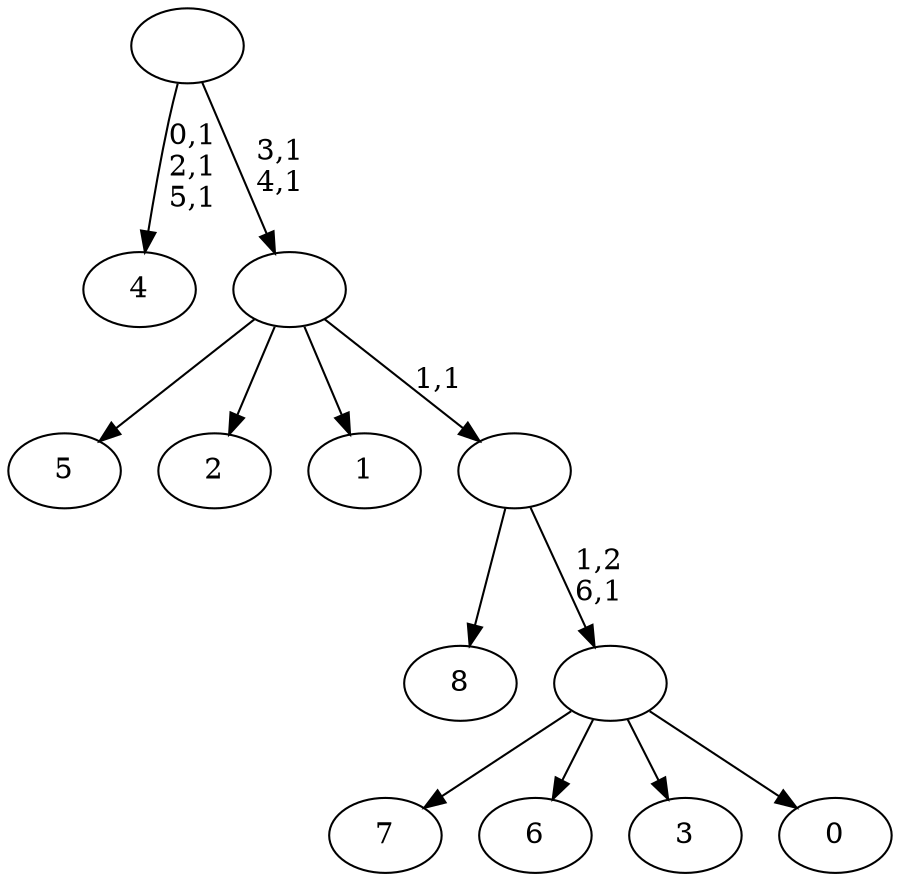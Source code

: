 digraph T {
	16 [label="8"]
	15 [label="7"]
	14 [label="6"]
	13 [label="5"]
	12 [label="4"]
	8 [label="3"]
	7 [label="2"]
	6 [label="1"]
	5 [label="0"]
	4 [label=""]
	3 [label=""]
	2 [label=""]
	0 [label=""]
	4 -> 15 [label=""]
	4 -> 14 [label=""]
	4 -> 8 [label=""]
	4 -> 5 [label=""]
	3 -> 16 [label=""]
	3 -> 4 [label="1,2\n6,1"]
	2 -> 13 [label=""]
	2 -> 7 [label=""]
	2 -> 6 [label=""]
	2 -> 3 [label="1,1"]
	0 -> 2 [label="3,1\n4,1"]
	0 -> 12 [label="0,1\n2,1\n5,1"]
}
